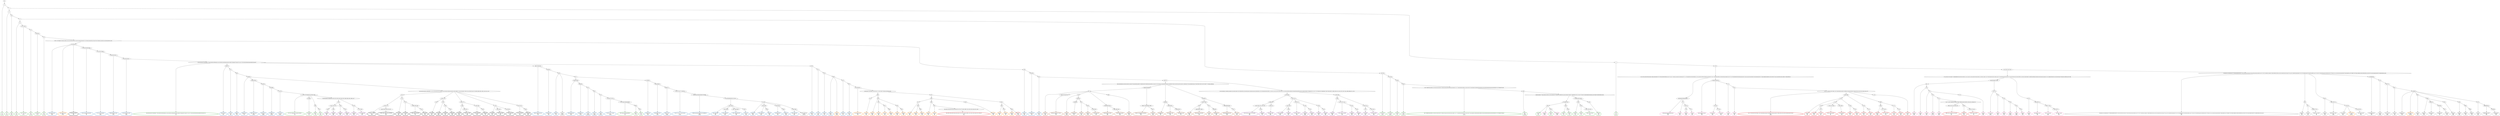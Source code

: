 digraph T {
	{
		rank=same
		500 [penwidth=3,colorscheme=set19,color=3,label="0_P\nP\n3.9%"]
		497 [penwidth=3,colorscheme=set19,color=3,label="2_P\nP\n2.3%"]
		495 [penwidth=3,colorscheme=set19,color=3,label="4;6_P\nP\n3.8%"]
		492 [penwidth=3,colorscheme=set19,color=3,label="11_P\nP\n2.5%"]
		490 [penwidth=3,colorscheme=set19,color=3,label="14;17;20;23_P\nP\n0.51%"]
		488 [penwidth=3,colorscheme=set19,color=3,label="29_P\nP\n0.19%"]
		486 [penwidth=3,colorscheme=set19,color=3,label="34;36;44_P\nP\n0.11%"]
		484 [penwidth=3,colorscheme=set19,color=3,label="56_P\nP\n0.12%"]
		476 [penwidth=3,colorscheme=set19,color=3,label="332;335;342;347;356;366;377;381;383;392;399;406;421;425;428;432;438;446;454;461;466;479;484;487;504;507;512;517;523;526;528;540;544;548;553;554;557_P\nP\n4.7%"]
		466 [penwidth=3,colorscheme=set19,color=3,label="747;787;796;804;812;816;821;850_P\nP\n5.5%"]
		464 [penwidth=3,colorscheme=set19,color=3,label="874;885_P\nP\n13%"]
		462 [penwidth=3,colorscheme=set19,color=3,label="896_P\nP\n1.5%"]
		460 [penwidth=3,colorscheme=set19,color=3,label="921_P\nP\n6.6%"]
		448 [penwidth=3,colorscheme=set19,color=3,label="785;794;810;838;849;860_P\nP\n2.3%"]
		446 [penwidth=3,colorscheme=set19,color=3,label="884_P\nP\n1.7%"]
		444 [penwidth=3,colorscheme=set19,color=3,label="920_P\nP\n5.6%"]
		442 [penwidth=3,colorscheme=set19,color=3,label="16;22;26_P\nP\n0.35%"]
		440 [penwidth=3,colorscheme=set19,color=3,label="31;32;40_P\nP\n0.084%"]
		438 [penwidth=3,colorscheme=set19,color=3,label="43;49_P\nP\n0.1%"]
		436 [penwidth=3,colorscheme=set19,color=3,label="55;60_P\nP\n0.057%"]
		434 [penwidth=3,colorscheme=set19,color=3,label="68;77;96;99;104;108;112;118;123;126;129;137;138;142;144;150;159;162;165;168;172;177;194;200;203;206;212;216;219;227;245;248;261;269;283;285;289;310;324;328;336;340;345;350;359;363;371;373;384;397;400_P\nP\n0.022%"]
		432 [penwidth=3,colorscheme=set19,color=3,label="436_P\nP\n0.008%"]
		428 [penwidth=3,colorscheme=set19,color=3,label="1036_P\nP\n4.5%"]
		426 [penwidth=3,colorscheme=set19,color=3,label="1053_P\nP\n8.7%"]
		424 [penwidth=3,colorscheme=set19,color=3,label="1045_P\nP\n1.7%"]
		422 [penwidth=3,colorscheme=set19,color=3,label="1062_P\nP\n5.1%"]
		419 [penwidth=3,colorscheme=set19,color=3,label="1026_P\nP\n2.3%"]
		417 [penwidth=3,colorscheme=set19,color=3,label="1035_P\nP\n3%"]
		415 [penwidth=3,colorscheme=set19,color=3,label="1061;1070;1073_P\nP\n6.7%"]
		413 [penwidth=3,colorscheme=set19,color=3,label="1044_P\nP\n6.3%"]
		411 [penwidth=3,colorscheme=set19,color=3,label="3_P\nP\n6.3%"]
		410 [penwidth=3,colorscheme=set19,color=2,label="235;240;242_M1\nM1\n3.8%"]
		409 [penwidth=3,colorscheme=set19,color=2,label="251;255;259;263;266_M1\nM1\n2%"]
		408 [penwidth=3,colorscheme=set19,color=2,label="271;276;279;286_M1\nM1\n0.34%"]
		407 [penwidth=3,colorscheme=set19,color=2,label="290;299;303;307_M1\nM1\n0.15%"]
		406 [penwidth=3,colorscheme=set19,color=2,label="312;316;320;321_M1\nM1\n0.44%"]
		404 [penwidth=3,colorscheme=set19,color=2,label="560_M1\nM1\n1.2%"]
		402 [penwidth=3,colorscheme=set19,color=2,label="571_M1\nM1\n9.9%"]
		400 [penwidth=3,colorscheme=set19,color=2,label="578_M1\nM1\n2.7%"]
		398 [penwidth=3,colorscheme=set19,color=2,label="589_M1\nM1\n0.51%"]
		396 [penwidth=3,colorscheme=set19,color=2,label="597_M1\nM1\n1%"]
		394 [penwidth=3,colorscheme=set19,color=2,label="607_M1\nM1\n7.3%"]
		393 [penwidth=3,colorscheme=set19,color=2,label="565;570_M1\nM1\n2.1%"]
		392 [penwidth=3,colorscheme=set19,color=2,label="577_M1\nM1\n1.4%"]
		391 [penwidth=3,colorscheme=set19,color=2,label="588_M1\nM1\n1.2%"]
		390 [penwidth=3,colorscheme=set19,color=2,label="596;602_M1\nM1\n2%"]
		389 [penwidth=3,colorscheme=set19,color=2,label="606;619;624_M1\nM1\n0.031%"]
		388 [penwidth=3,colorscheme=set19,color=2,label="652;661_M1\nM1\n0.096%"]
		387 [penwidth=3,colorscheme=set19,color=2,label="679;689_M1\nM1\n0.033%"]
		386 [penwidth=3,colorscheme=set19,color=2,label="716;730_M1\nM1\n0.033%"]
		385 [penwidth=3,colorscheme=set19,color=2,label="569;576;583;587_M1\nM1\n1.2%"]
		384 [penwidth=3,colorscheme=set19,color=2,label="595;601_M1\nM1\n2.6%"]
		383 [penwidth=3,colorscheme=set19,color=2,label="605_M1\nM1\n1.1%"]
		381 [penwidth=3,colorscheme=set19,color=2,label="623;629_M1\nM1\n0.4%"]
		379 [penwidth=3,colorscheme=set19,color=2,label="642;650;667_M1\nM1\n0.18%"]
		377 [penwidth=3,colorscheme=set19,color=2,label="698;707_M1\nM1\n0.036%"]
		375 [penwidth=3,colorscheme=set19,color=2,label="724;737;761;771;780;795_M1\nM1\n0.013%"]
		373 [penwidth=3,colorscheme=set19,color=2,label="803;814;818;830;859;867;876;886_M1\nM1\n0.009%"]
		370 [penwidth=3,colorscheme=set19,color=2,label="1022;1029_M1\nM1\n1.8%"]
		368 [penwidth=3,colorscheme=set19,color=2,label="1041;1048_M1\nM1\n6.4%"]
		366 [penwidth=3,colorscheme=set19,color=2,label="1047;1058;1065_M1\nM1\n6.3%"]
		364 [penwidth=3,colorscheme=set19,color=2,label="1057_M1\nM1\n5.4%"]
		362 [penwidth=3,colorscheme=set19,color=2,label="1028_M1\nM1\n1.8%"]
		360 [penwidth=3,colorscheme=set19,color=2,label="1031;1040_M1\nM1\n3.4%"]
		358 [penwidth=3,colorscheme=set19,color=2,label="1046_M1\nM1\n5.9%"]
		356 [penwidth=3,colorscheme=set19,color=2,label="1039;1056_M1\nM1\n4.2%"]
		354 [penwidth=3,colorscheme=set19,color=2,label="1064_M1\nM1\n6.8%"]
		352 [penwidth=3,colorscheme=set19,color=2,label="1055;1063_M1\nM1\n5.8%"]
		351 [penwidth=3,colorscheme=set19,color=2,label="628;632;636_M1\nM1\n0.22%"]
		350 [penwidth=3,colorscheme=set19,color=2,label="649;659_M1\nM1\n0.15%"]
		349 [penwidth=3,colorscheme=set19,color=2,label="673_M1\nM1\n0.0019%"]
		348 [penwidth=3,colorscheme=set19,color=2,label="697_M1\nM1\n0.036%"]
		347 [penwidth=3,colorscheme=set19,color=2,label="723_M1\nM1\n0.015%"]
		346 [penwidth=3,colorscheme=set19,color=2,label="745;760;770;779_M1\nM1\n0.018%"]
		344 [penwidth=3,colorscheme=set19,color=2,label="239_M1\nM1\n2.6%"]
		342 [penwidth=3,colorscheme=set19,color=2,label="254;258_M1\nM1\n2.2%"]
		340 [penwidth=3,colorscheme=set19,color=2,label="262_M1\nM1\n5.2%"]
		339 [penwidth=3,colorscheme=set19,color=8,label="1036_M2\nM2\n0.16%"]
		338 [penwidth=3,colorscheme=set19,color=8,label="1053_M2\nM2\n0.23%"]
		334 [penwidth=3,colorscheme=set19,color=8,label="639;646;663;669;683;692_M2\nM2\n3.3%"]
		332 [penwidth=3,colorscheme=set19,color=8,label="721_M2\nM2\n3.1%"]
		329 [penwidth=3,colorscheme=set19,color=8,label="758_M2\nM2\n5.6%"]
		327 [penwidth=3,colorscheme=set19,color=8,label="767_M2\nM2\n6.1%"]
		325 [penwidth=3,colorscheme=set19,color=8,label="645;655;662;676_M2\nM2\n3.4%"]
		323 [penwidth=3,colorscheme=set19,color=8,label="703;720_M2\nM2\n2.4%"]
		321 [penwidth=3,colorscheme=set19,color=8,label="727;733_M2\nM2\n7.3%"]
		319 [penwidth=3,colorscheme=set19,color=8,label="711_M2\nM2\n2.3%"]
		317 [penwidth=3,colorscheme=set19,color=8,label="732_M2\nM2\n11%"]
		312 [penwidth=3,colorscheme=set19,color=8,label="691_M2\nM2\n8.9%"]
		310 [penwidth=3,colorscheme=set19,color=8,label="719_M2\nM2\n2.9%"]
		308 [penwidth=3,colorscheme=set19,color=8,label="731_M2\nM2\n5.4%"]
		306 [penwidth=3,colorscheme=set19,color=8,label="740_M2\nM2\n0.071%"]
		304 [penwidth=3,colorscheme=set19,color=8,label="751_M2\nM2\n6.8%"]
		302 [penwidth=3,colorscheme=set19,color=8,label="750_M2\nM2\n5.5%"]
		300 [penwidth=3,colorscheme=set19,color=8,label="702;710_M2\nM2\n0.45%"]
		298 [penwidth=3,colorscheme=set19,color=8,label="718_M2\nM2\n3.5%"]
		296 [penwidth=3,colorscheme=set19,color=8,label="739_M2\nM2\n2.1%"]
		294 [penwidth=3,colorscheme=set19,color=8,label="749_M2\nM2\n0.095%"]
		292 [penwidth=3,colorscheme=set19,color=8,label="756_M2\nM2\n0.98%"]
		290 [penwidth=3,colorscheme=set19,color=8,label="764_M2\nM2\n6.1%"]
		288 [penwidth=3,colorscheme=set19,color=8,label="674_M2\nM2\n1.2%"]
		286 [penwidth=3,colorscheme=set19,color=8,label="681;690;701_M2\nM2\n1.4%"]
		284 [penwidth=3,colorscheme=set19,color=8,label="709;717;726_M2\nM2\n4.8%"]
		282 [penwidth=3,colorscheme=set19,color=8,label="738;748;773_M2\nM2\n5.4%"]
		281 [penwidth=3,colorscheme=set19,color=9,label="605_M3\nM3\n0.0013%"]
		280 [penwidth=3,colorscheme=set19,color=9,label="1055;1063_M3\nM3\n0.0013%"]
		278 [penwidth=3,colorscheme=set19,color=9,label="35;38;45;51;53;58;62;65;75;78;82;85;89;92;95;97;110;116;119;122;125;127;132;135;143;145;149;152;157;170;175;180;181;184;187;196;198;202;205;210;222;228;230;232;234;237;241;247;249;260;264;268;270;273;278;288;294;297;300;304;308;314;317;322;327;333;339;344;353;358;362;367;379;401;411;415;420;423;426;429;437;440;448;451;457;468;473;476;481;486;491;495;506;508;514;519;527;531;542;546;550;567;574;580;593;612;621_M3\nM3\n1.4%"]
		276 [penwidth=3,colorscheme=set19,color=9,label="640_M3\nM3\n3.3%"]
		274 [penwidth=3,colorscheme=set19,color=9,label="657_M3\nM3\n4.1%"]
		272 [penwidth=3,colorscheme=set19,color=9,label="664;671;713_M3\nM3\n5%"]
		270 [penwidth=3,colorscheme=set19,color=9,label="656_M3\nM3\n4.2%"]
		268 [penwidth=3,colorscheme=set19,color=9,label="685;704;712_M3\nM3\n0.04%"]
		266 [penwidth=3,colorscheme=set19,color=9,label="722;728_M3\nM3\n3.4%"]
		264 [penwidth=3,colorscheme=set19,color=9,label="734;744;753_M3\nM3\n5.1%"]
		262 [penwidth=3,colorscheme=set19,color=9,label="670;684;693_M3\nM3\n4.6%"]
		260 [penwidth=3,colorscheme=set19,color=9,label="743_M3\nM3\n0.38%"]
		258 [penwidth=3,colorscheme=set19,color=9,label="768;775_M3\nM3\n0.38%"]
		256 [penwidth=3,colorscheme=set19,color=9,label="807_M3\nM3\n1.4%"]
		254 [penwidth=3,colorscheme=set19,color=9,label="843;844_M3\nM3\n1.9%"]
		252 [penwidth=3,colorscheme=set19,color=9,label="853_M3\nM3\n5.2%"]
		250 [penwidth=3,colorscheme=set19,color=9,label="864_M3\nM3\n1.6%"]
		248 [penwidth=3,colorscheme=set19,color=9,label="890;915_M3\nM3\n2.7%"]
		246 [penwidth=3,colorscheme=set19,color=9,label="926;935_M3\nM3\n1%"]
		244 [penwidth=3,colorscheme=set19,color=9,label="947_M3\nM3\n5.7%"]
		242 [penwidth=3,colorscheme=set19,color=9,label="901_M3\nM3\n6.8%"]
		240 [penwidth=3,colorscheme=set19,color=9,label="863_M3\nM3\n9.9%"]
		238 [penwidth=3,colorscheme=set19,color=9,label="880_M3\nM3\n2.7%"]
		236 [penwidth=3,colorscheme=set19,color=9,label="889_M3\nM3\n11%"]
		234 [penwidth=3,colorscheme=set19,color=9,label="870_M3\nM3\n2.8%"]
		232 [penwidth=3,colorscheme=set19,color=9,label="888;900;914_M3\nM3\n9.9%"]
		230 [penwidth=3,colorscheme=set19,color=9,label="925;946_M3\nM3\n5.5%"]
		225 [penwidth=3,colorscheme=set19,color=7,label="891_M4\nM4\n4.3%"]
		223 [penwidth=3,colorscheme=set19,color=7,label="905;941;954;967;977_M4\nM4\n5.7%"]
		221 [penwidth=3,colorscheme=set19,color=7,label="918_M4\nM4\n0.43%"]
		218 [penwidth=3,colorscheme=set19,color=7,label="953;966_M4\nM4\n5%"]
		216 [penwidth=3,colorscheme=set19,color=7,label="987_M4\nM4\n3.3%"]
		214 [penwidth=3,colorscheme=set19,color=7,label="1000_M4\nM4\n0.27%"]
		212 [penwidth=3,colorscheme=set19,color=7,label="1019;1023_M4\nM4\n6%"]
		210 [penwidth=3,colorscheme=set19,color=7,label="929;939;952;976_M4\nM4\n4.8%"]
		208 [penwidth=3,colorscheme=set19,color=7,label="999;1008;1018_M4\nM4\n6.4%"]
		206 [penwidth=3,colorscheme=set19,color=7,label="998_M4\nM4\n14%"]
		204 [penwidth=3,colorscheme=set19,color=7,label="904;917;928;938;951;986_M4\nM4\n1.9%"]
		202 [penwidth=3,colorscheme=set19,color=7,label="1007_M4\nM4\n9.2%"]
		200 [penwidth=3,colorscheme=set19,color=7,label="834;840_M4\nM4\n2%"]
		198 [penwidth=3,colorscheme=set19,color=7,label="855;903;927_M4\nM4\n2.3%"]
		196 [penwidth=3,colorscheme=set19,color=7,label="950;965;975_M4\nM4\n7%"]
		192 [penwidth=3,colorscheme=set19,color=7,label="964_M4\nM4\n2.4%"]
		190 [penwidth=3,colorscheme=set19,color=7,label="985;994;997;1006_M4\nM4\n5.1%"]
		188 [penwidth=3,colorscheme=set19,color=7,label="974_M4\nM4\n2%"]
		186 [penwidth=3,colorscheme=set19,color=7,label="984;993_M4\nM4\n5.9%"]
		184 [penwidth=3,colorscheme=set19,color=7,label="936;948;963;992_M4\nM4\n4.9%"]
		182 [penwidth=3,colorscheme=set19,color=7,label="1017_M4\nM4\n6.7%"]
		181 [penwidth=3,colorscheme=set19,color=5,label="235;240;242_M5\nM5\n0.13%"]
		180 [penwidth=3,colorscheme=set19,color=5,label="589_M5\nM5\n0.46%"]
		178 [penwidth=3,colorscheme=set19,color=5,label="611;620;625_M5\nM5\n2.2%"]
		174 [penwidth=3,colorscheme=set19,color=5,label="872_M5\nM5\n7.3%"]
		172 [penwidth=3,colorscheme=set19,color=5,label="894_M5\nM5\n8.6%"]
		170 [penwidth=3,colorscheme=set19,color=5,label="931_M5\nM5\n4.6%"]
		168 [penwidth=3,colorscheme=set19,color=5,label="957_M5\nM5\n2.2%"]
		166 [penwidth=3,colorscheme=set19,color=5,label="968_M5\nM5\n5.1%"]
		164 [penwidth=3,colorscheme=set19,color=5,label="942_M5\nM5\n3.2%"]
		162 [penwidth=3,colorscheme=set19,color=5,label="956_M5\nM5\n7.3%"]
		158 [penwidth=3,colorscheme=set19,color=5,label="871_M5\nM5\n13%"]
		156 [penwidth=3,colorscheme=set19,color=5,label="883_M5\nM5\n6.2%"]
		154 [penwidth=3,colorscheme=set19,color=5,label="908_M5\nM5\n5.5%"]
		152 [penwidth=3,colorscheme=set19,color=5,label="882_M5\nM5\n3.7%"]
		150 [penwidth=3,colorscheme=set19,color=5,label="907_M5\nM5\n9%"]
		148 [penwidth=3,colorscheme=set19,color=5,label="893_M5\nM5\n6%"]
		145 [penwidth=3,colorscheme=set19,color=5,label="892_M5\nM5\n3%"]
		143 [penwidth=3,colorscheme=set19,color=5,label="919_M5\nM5\n7%"]
		141 [penwidth=3,colorscheme=set19,color=5,label="906_M5\nM5\n5.8%"]
		140 [penwidth=3,colorscheme=set19,color=5,label="722;728_M5\nM5\n0.0019%"]
		139 [penwidth=3,colorscheme=set19,color=5,label="843;844_M5\nM5\n0.0019%"]
		134 [penwidth=3,colorscheme=set19,color=4,label="1183_M6\nM6\n13%"]
		132 [penwidth=3,colorscheme=set19,color=4,label="1190_M6\nM6\n9.9%"]
		130 [penwidth=3,colorscheme=set19,color=4,label="1166_M6\nM6\n2.2%"]
		128 [penwidth=3,colorscheme=set19,color=4,label="1202_M6\nM6\n5.2%"]
		126 [penwidth=3,colorscheme=set19,color=4,label="1160_M6\nM6\n2.5%"]
		124 [penwidth=3,colorscheme=set19,color=4,label="1172;1182_M6\nM6\n5.1%"]
		119 [penwidth=3,colorscheme=set19,color=4,label="1103;1109;1122;1131;1139_M6\nM6\n1.6%"]
		117 [penwidth=3,colorscheme=set19,color=4,label="1159_M6\nM6\n7%"]
		115 [penwidth=3,colorscheme=set19,color=4,label="1108;1121_M6\nM6\n5.6%"]
		112 [penwidth=3,colorscheme=set19,color=4,label="1120;1130_M6\nM6\n3.4%"]
		110 [penwidth=3,colorscheme=set19,color=4,label="1138_M6\nM6\n5.1%"]
		108 [penwidth=3,colorscheme=set19,color=4,label="1129;1137_M6\nM6\n1.9%"]
		106 [penwidth=3,colorscheme=set19,color=4,label="1146_M6\nM6\n0.89%"]
		104 [penwidth=3,colorscheme=set19,color=4,label="1153_M6\nM6\n5.2%"]
		102 [penwidth=3,colorscheme=set19,color=4,label="1136_M6\nM6\n3.1%"]
		100 [penwidth=3,colorscheme=set19,color=4,label="1145_M6\nM6\n5.8%"]
		97 [penwidth=3,colorscheme=set19,color=4,label="1096_M6\nM6\n2.8%"]
		95 [penwidth=3,colorscheme=set19,color=4,label="1101;1107;1114_M6\nM6\n1.2%"]
		93 [penwidth=3,colorscheme=set19,color=4,label="1128_M6\nM6\n2.5%"]
		91 [penwidth=3,colorscheme=set19,color=4,label="1158_M6\nM6\n5%"]
		88 [penwidth=3,colorscheme=set19,color=4,label="1127_M6\nM6\n6.1%"]
		86 [penwidth=3,colorscheme=set19,color=4,label="1135;1152_M6\nM6\n5.4%"]
		84 [penwidth=3,colorscheme=set19,color=1,label="955;1001;1024;1033;1042;1050;1067;1075;1077;1081;1099;1119;1126;1134;1144;1151;1181_M7\nM7\n6.5%"]
		83 [penwidth=3,colorscheme=set19,color=1,label="906_M7\nM7\n0.74%"]
		81 [penwidth=3,colorscheme=set19,color=1,label="741;757;766;783;790;799;817;827;833;839;852;862;879;899;913;934;945;962;973;983;1005;1016;1032;1049;1059;1079_M7\nM7\n0.88%"]
		78 [penwidth=3,colorscheme=set19,color=1,label="1123_M7\nM7\n1.9%"]
		75 [penwidth=3,colorscheme=set19,color=1,label="1149_M7\nM7\n4.7%"]
		73 [penwidth=3,colorscheme=set19,color=1,label="1157_M7\nM7\n6%"]
		71 [penwidth=3,colorscheme=set19,color=1,label="1156;1175;1184_M7\nM7\n5%"]
		69 [penwidth=3,colorscheme=set19,color=1,label="1163;1168_M7\nM7\n6.6%"]
		67 [penwidth=3,colorscheme=set19,color=1,label="1148_M7\nM7\n3%"]
		65 [penwidth=3,colorscheme=set19,color=1,label="1155_M7\nM7\n9.2%"]
		63 [penwidth=3,colorscheme=set19,color=1,label="1140_M7\nM7\n7.9%"]
		61 [penwidth=3,colorscheme=set19,color=1,label="1174_M7\nM7\n5.5%"]
		58 [penwidth=3,colorscheme=set19,color=1,label="1093_M7\nM7\n0.94%"]
		56 [penwidth=3,colorscheme=set19,color=1,label="1117;1132_M7\nM7\n5.7%"]
		54 [penwidth=3,colorscheme=set19,color=1,label="1111_M7\nM7\n1.4%"]
		52 [penwidth=3,colorscheme=set19,color=1,label="1116_M7\nM7\n6.4%"]
		50 [penwidth=3,colorscheme=set19,color=1,label="1110_M7\nM7\n8.1%"]
		47 [penwidth=3,colorscheme=set19,color=1,label="1084;1105;1124;1143;1150_M7\nM7\n9%"]
		45 [penwidth=3,colorscheme=set19,color=1,label="1090_M7\nM7\n3.5%"]
		43 [penwidth=3,colorscheme=set19,color=1,label="1104;1112;1142_M7\nM7\n7%"]
		42 [penwidth=3,colorscheme=set19,color=10,label="235;240;242_M8\nM8\n2.3%"]
		38 [penwidth=3,colorscheme=set19,color=10,label="1165;1171_M8\nM8\n6.4%"]
		36 [penwidth=3,colorscheme=set19,color=10,label="1180;1189;1196;1201;1207_M8\nM8\n6.3%"]
		34 [penwidth=3,colorscheme=set19,color=10,label="1170_M8\nM8\n4.3%"]
		32 [penwidth=3,colorscheme=set19,color=10,label="1179_M8\nM8\n1.1%"]
		30 [penwidth=3,colorscheme=set19,color=10,label="1188;1200;1206_M8\nM8\n7.1%"]
		28 [penwidth=3,colorscheme=set19,color=10,label="1210_M8\nM8\n7.3%"]
		25 [penwidth=3,colorscheme=set19,color=10,label="1187_M8\nM8\n6.7%"]
		23 [penwidth=3,colorscheme=set19,color=10,label="1195_M8\nM8\n0.85%"]
		21 [penwidth=3,colorscheme=set19,color=10,label="1199_M8\nM8\n6.1%"]
		19 [penwidth=3,colorscheme=set19,color=10,label="1205_M8\nM8\n5.3%"]
		16 [penwidth=3,colorscheme=set19,color=10,label="1186_M8\nM8\n0.42%"]
		14 [penwidth=3,colorscheme=set19,color=10,label="1204;1211_M8\nM8\n6.9%"]
		12 [penwidth=3,colorscheme=set19,color=10,label="1194;1198_M8\nM8\n2.3%"]
		10 [penwidth=3,colorscheme=set19,color=10,label="1209_M8\nM8\n7%"]
		8 [penwidth=3,colorscheme=set19,color=10,label="1176_M8\nM8\n1.7%"]
		6 [penwidth=3,colorscheme=set19,color=10,label="1185;1193_M8\nM8\n8.2%"]
		4 [penwidth=3,colorscheme=set19,color=10,label="1192;1203_M8\nM8\n6.2%"]
		2 [penwidth=3,colorscheme=set19,color=10,label="1191;1197_M8\nM8\n5.2%"]
		0 [penwidth=3,colorscheme=set19,color=10,label="1208_M8\nM8\n8.4%"]
	}
	502 [label="GL"]
	501 [label="0"]
	499 [label="1"]
	498 [label="2"]
	496 [label="4;6"]
	494 [label="9"]
	493 [label="11"]
	491 [label="14;17;20;23"]
	489 [label="29"]
	487 [label="34;36;44"]
	485 [label="56"]
	483 [label="69;71;74;79;84;87;100;102;106;113;115;120;130;133;147;153;155;160;163;169;173;178;182;185;189;191;195;197;207;209;213;220;221;223;226;229;231;233"]
	482 [label="235;240;242"]
	481 [label="251;255;259;263;266"]
	480 [label="271;276;279;286"]
	479 [label="290;299;303;307"]
	478 [label="312;316;320;321"]
	477 [label="332;335;342;347;356;366;377;381;383;392;399;406;421;425;428;432;438;446;454;461;466;479;484;487;504;507;512;517;523;526;528;540;544;548;553;554;557"]
	475 [label="565;570"]
	474 [label="577"]
	473 [label="588"]
	472 [label="596;602"]
	471 [label="606;619;624"]
	470 [label="652;661"]
	469 [label="679;689"]
	468 [label="716;730"]
	467 [label="747;787;796;804;812;816;821;850"]
	465 [label="874;885"]
	463 [label="896"]
	461 [label="921"]
	459 [label="569;576;583;587"]
	458 [label="595;601"]
	457 [label="605"]
	456 [label="617"]
	455 [label="628;632;636"]
	454 [label="649;659"]
	453 [label="673"]
	452 [label="697"]
	451 [label="723"]
	450 [label="745;760;770;779"]
	449 [label="785;794;810;838;849;860"]
	447 [label="884"]
	445 [label="920"]
	443 [label="16;22;26"]
	441 [label="31;32;40"]
	439 [label="43;49"]
	437 [label="55;60"]
	435 [label="68;77;96;99;104;108;112;118;123;126;129;137;138;142;144;150;159;162;165;168;172;177;194;200;203;206;212;216;219;227;245;248;261;269;283;285;289;310;324;328;336;340;345;350;359;363;371;373;384;397;400"]
	433 [label="436"]
	431 [label="458;459;469;477;482;496;502;509;515;533;538;562;573;586;592;598;603;614;622;626;647;665;677;686;694;705;714;754;776;784;791;800;808;829;836;841;847;858;873;895;909;910;922"]
	430 [label="970;989;1010"]
	429 [label="1036"]
	427 [label="1053"]
	425 [label="1045"]
	423 [label="1062"]
	421 [label="979;996;1002;1009"]
	420 [label="1026"]
	418 [label="1035"]
	416 [label="1061;1070;1073"]
	414 [label="1044"]
	412 [label="3"]
	405 [label="560"]
	403 [label="571"]
	401 [label="578"]
	399 [label="589"]
	397 [label="597"]
	395 [label="607"]
	382 [label="623;629"]
	380 [label="642;650;667"]
	378 [label="698;707"]
	376 [label="724;737;761;771;780;795"]
	374 [label="803;814;818;830;859;867;876;886"]
	372 [label="911;933;960;990;1012;1013"]
	371 [label="1022;1029"]
	369 [label="1041;1048"]
	367 [label="1047;1058;1065"]
	365 [label="1057"]
	363 [label="1028"]
	361 [label="1031;1040"]
	359 [label="1046"]
	357 [label="1039;1056"]
	355 [label="1064"]
	353 [label="1055;1063"]
	345 [label="239"]
	343 [label="254;258"]
	341 [label="262"]
	337 [label="5;7;8"]
	336 [label="10;13;19;25;28;33;39;42;46;47;48;54;59;63;66;70;73;76;81;83;90;93;98;101;107;114;117;128;141;146;154;158;164;167;171;176;188;190;193;199;208;211;215;218;225;236;243;246;252;256;267;272;277;280;284;296;313;326;330;343;348;352;357;372;378;386;388;393;396;404;405;407;410;414;422;435;439;447;450;456;463;467;472;485;488;494;498;501;505;530;537;541;545;549;555;561;566;572;584;590;613"]
	335 [label="639;646;663;669;683;692"]
	333 [label="721"]
	331 [label="742;752"]
	330 [label="758"]
	328 [label="767"]
	326 [label="645;655;662;676"]
	324 [label="703;720"]
	322 [label="727;733"]
	320 [label="711"]
	318 [label="732"]
	316 [label="12;15;18;21;24;27;30"]
	315 [label="37;41;50;52;57;61;64;67;72;80;86;88;91;94;103;105;109;111;121;124;131;134;136;139;140;148;151;156;161;166;174;179;183;186;192;201;204;214;217;224;238;244;250;253;257;274;281;282;291;301;305;309;315;318;323;349;368;374;389;394;398;402;408;419;433;443;455;462;471;475;480;493;500;513;518;529;534;579;585;591;599;615;627;638"]
	314 [label="644;654;668;675;682"]
	313 [label="691"]
	311 [label="719"]
	309 [label="731"]
	307 [label="740"]
	305 [label="751"]
	303 [label="750"]
	301 [label="702;710"]
	299 [label="718"]
	297 [label="739"]
	295 [label="749"]
	293 [label="756"]
	291 [label="764"]
	289 [label="674"]
	287 [label="681;690;701"]
	285 [label="709;717;726"]
	283 [label="738;748;773"]
	279 [label="35;38;45;51;53;58;62;65;75;78;82;85;89;92;95;97;110;116;119;122;125;127;132;135;143;145;149;152;157;170;175;180;181;184;187;196;198;202;205;210;222;228;230;232;234;237;241;247;249;260;264;268;270;273;278;288;294;297;300;304;308;314;317;322;327;333;339;344;353;358;362;367;379;401;411;415;420;423;426;429;437;440;448;451;457;468;473;476;481;486;491;495;506;508;514;519;527;531;542;546;550;567;574;580;593;612;621"]
	277 [label="640"]
	275 [label="657"]
	273 [label="664;671;713"]
	271 [label="656"]
	269 [label="685;704;712"]
	267 [label="722;728"]
	265 [label="734;744;753"]
	263 [label="670;684;693"]
	261 [label="743"]
	259 [label="768;775"]
	257 [label="807"]
	255 [label="843;844"]
	253 [label="853"]
	251 [label="864"]
	249 [label="890;915"]
	247 [label="926;935"]
	245 [label="947"]
	243 [label="901"]
	241 [label="863"]
	239 [label="880"]
	237 [label="889"]
	235 [label="870"]
	233 [label="888;900;914"]
	231 [label="925;946"]
	229 [label="265;275"]
	228 [label="292;295;298;302;319;325;329;331;334;337;354;360;364;369;375;380;382;387;390;395;403;409;412;416;417;427;430;441;444;449;452;464;474;489;497;503;510;520;524;535;543;551;558;563;575;581;608;635;641;672;687;695;706;735;755;769;777;792;801;809;824"]
	227 [label="828;835;845;856"]
	226 [label="891"]
	224 [label="905;941;954;967;977"]
	222 [label="918"]
	220 [label="930;940"]
	219 [label="953;966"]
	217 [label="987"]
	215 [label="1000"]
	213 [label="1019;1023"]
	211 [label="929;939;952;976"]
	209 [label="999;1008;1018"]
	207 [label="998"]
	205 [label="904;917;928;938;951;986"]
	203 [label="1007"]
	201 [label="834;840"]
	199 [label="855;903;927"]
	197 [label="950;965;975"]
	195 [label="854;902"]
	194 [label="916;937;949"]
	193 [label="964"]
	191 [label="985;994;997;1006"]
	189 [label="974"]
	187 [label="984;993"]
	185 [label="936;948;963;992"]
	183 [label="1017"]
	179 [label="611;620;625"]
	177 [label="630;634;637;653;680;700;708;763;772;782;788;797;805;813;820;825;831"]
	176 [label="846"]
	175 [label="872"]
	173 [label="894"]
	171 [label="931"]
	169 [label="957"]
	167 [label="968"]
	165 [label="942"]
	163 [label="956"]
	161 [label="857"]
	160 [label="865"]
	159 [label="871"]
	157 [label="883"]
	155 [label="908"]
	153 [label="882"]
	151 [label="907"]
	149 [label="893"]
	147 [label="881"]
	146 [label="892"]
	144 [label="919"]
	142 [label="906"]
	138 [label="932;958;969;978;988;995;1020;1025;1030;1034;1043;1052;1069;1085;1091;1094;1147"]
	137 [label="1154"]
	136 [label="1161;1167;1173"]
	135 [label="1183"]
	133 [label="1190"]
	131 [label="1166"]
	129 [label="1202"]
	127 [label="1160"]
	125 [label="1172;1182"]
	123 [label="287;293;306;311;338;341;346;351;355;361;365;370;376;385;391;413;418;424;431;434;442;445;453;460;465;470;478;483;490;492;499;511;516;521;522;525;532;536;539;547;552;556;559;564;568;582;594;600;604;609;616;631;648;658;666;678;688;696;736;759;778;793;802;837;848;866;875;897;943;959;971;980;1003;1011;1021;1027;1037;1051;1060;1068;1071;1076"]
	122 [label="1078;1082"]
	121 [label="1088;1097"]
	120 [label="1103;1109;1122;1131;1139"]
	118 [label="1159"]
	116 [label="1108;1121"]
	114 [label="1102;1115"]
	113 [label="1120;1130"]
	111 [label="1138"]
	109 [label="1129;1137"]
	107 [label="1146"]
	105 [label="1153"]
	103 [label="1136"]
	101 [label="1145"]
	99 [label="1087;1092"]
	98 [label="1096"]
	96 [label="1101;1107;1114"]
	94 [label="1128"]
	92 [label="1158"]
	90 [label="1100;1113"]
	89 [label="1127"]
	87 [label="1135;1152"]
	85 [label="955;1001;1024;1033;1042;1050;1067;1075;1077;1081;1099;1119;1126;1134;1144;1151;1181"]
	82 [label="741;757;766;783;790;799;817;827;833;839;852;862;879;899;913;934;945;962;973;983;1005;1016;1032;1049;1059;1079"]
	80 [label="1083;1098"]
	79 [label="1123"]
	77 [label="1141"]
	76 [label="1149"]
	74 [label="1157"]
	72 [label="1156;1175;1184"]
	70 [label="1163;1168"]
	68 [label="1148"]
	66 [label="1155"]
	64 [label="1140"]
	62 [label="1174"]
	60 [label="1089"]
	59 [label="1093"]
	57 [label="1117;1132"]
	55 [label="1111"]
	53 [label="1116"]
	51 [label="1110"]
	49 [label="765;774;789;798;806;823;869;878;887;898;924;961;982;991;1004;1015;1066;1072"]
	48 [label="1084;1105;1124;1143;1150"]
	46 [label="1090"]
	44 [label="1104;1112;1142"]
	41 [label="610;618;633;643;651;660;699;715;725;729;746;762;781;786;811;815;819;822;826;832;842;851;861;868;877;912;923;944;972;981;1014;1038;1054;1074;1080;1086;1095;1106;1118;1125;1133"]
	40 [label="1162"]
	39 [label="1165;1171"]
	37 [label="1180;1189;1196;1201;1207"]
	35 [label="1170"]
	33 [label="1179"]
	31 [label="1188;1200;1206"]
	29 [label="1210"]
	27 [label="1164;1178"]
	26 [label="1187"]
	24 [label="1195"]
	22 [label="1199"]
	20 [label="1205"]
	18 [label="1169;1177"]
	17 [label="1186"]
	15 [label="1204;1211"]
	13 [label="1194;1198"]
	11 [label="1209"]
	9 [label="1176"]
	7 [label="1185;1193"]
	5 [label="1192;1203"]
	3 [label="1191;1197"]
	1 [label="1208"]
	502 -> 501
	501 -> 500
	501 -> 499
	499 -> 498
	499 -> 412
	498 -> 497
	498 -> 496
	496 -> 495
	496 -> 494
	494 -> 493
	494 -> 443
	493 -> 492
	493 -> 491
	491 -> 490
	491 -> 489
	489 -> 488
	489 -> 487
	487 -> 486
	487 -> 485
	485 -> 484
	485 -> 483
	483 -> 482
	483 -> 345
	482 -> 481
	482 -> 410
	482 -> 181
	482 -> 42
	481 -> 480
	481 -> 409
	480 -> 479
	480 -> 408
	479 -> 478
	479 -> 407
	478 -> 477
	478 -> 406
	477 -> 476
	477 -> 475
	477 -> 459
	477 -> 405
	475 -> 474
	475 -> 393
	474 -> 473
	474 -> 392
	473 -> 472
	473 -> 391
	472 -> 471
	472 -> 390
	472 -> 41
	471 -> 470
	471 -> 389
	470 -> 469
	470 -> 388
	469 -> 468
	469 -> 387
	468 -> 467
	468 -> 386
	467 -> 466
	467 -> 465
	467 -> 463
	467 -> 138
	465 -> 464
	463 -> 462
	463 -> 461
	461 -> 460
	459 -> 458
	459 -> 385
	458 -> 457
	458 -> 384
	457 -> 456
	457 -> 383
	457 -> 281
	456 -> 455
	456 -> 382
	455 -> 454
	455 -> 351
	454 -> 453
	454 -> 350
	453 -> 452
	453 -> 349
	452 -> 451
	452 -> 348
	451 -> 450
	451 -> 347
	450 -> 449
	450 -> 346
	449 -> 448
	449 -> 447
	447 -> 446
	447 -> 445
	445 -> 444
	443 -> 442
	443 -> 441
	441 -> 440
	441 -> 439
	439 -> 438
	439 -> 437
	437 -> 436
	437 -> 435
	435 -> 434
	435 -> 433
	433 -> 432
	433 -> 431
	431 -> 430
	431 -> 421
	430 -> 429
	430 -> 425
	429 -> 428
	429 -> 427
	429 -> 339
	427 -> 426
	427 -> 338
	425 -> 424
	425 -> 423
	423 -> 422
	421 -> 420
	421 -> 414
	420 -> 419
	420 -> 418
	418 -> 417
	418 -> 416
	416 -> 415
	414 -> 413
	412 -> 411
	412 -> 337
	405 -> 404
	405 -> 403
	403 -> 402
	403 -> 401
	401 -> 400
	401 -> 399
	399 -> 398
	399 -> 397
	399 -> 180
	397 -> 396
	397 -> 395
	395 -> 394
	395 -> 179
	382 -> 381
	382 -> 380
	380 -> 379
	380 -> 378
	378 -> 377
	378 -> 376
	376 -> 375
	376 -> 374
	374 -> 373
	374 -> 372
	372 -> 371
	372 -> 363
	371 -> 370
	371 -> 369
	371 -> 367
	371 -> 365
	369 -> 368
	367 -> 366
	365 -> 364
	363 -> 362
	363 -> 361
	363 -> 357
	363 -> 353
	361 -> 360
	361 -> 359
	359 -> 358
	357 -> 356
	357 -> 355
	355 -> 354
	353 -> 352
	353 -> 280
	345 -> 344
	345 -> 343
	343 -> 342
	343 -> 341
	341 -> 340
	341 -> 229
	337 -> 336
	337 -> 316
	336 -> 335
	336 -> 326
	335 -> 334
	335 -> 333
	333 -> 332
	333 -> 331
	331 -> 330
	331 -> 328
	330 -> 329
	328 -> 327
	326 -> 325
	326 -> 324
	326 -> 320
	324 -> 323
	324 -> 322
	322 -> 321
	320 -> 319
	320 -> 318
	318 -> 317
	318 -> 82
	316 -> 315
	316 -> 279
	315 -> 314
	315 -> 289
	314 -> 313
	314 -> 301
	313 -> 312
	313 -> 311
	311 -> 310
	311 -> 309
	309 -> 308
	309 -> 307
	309 -> 303
	307 -> 306
	307 -> 305
	305 -> 304
	305 -> 49
	303 -> 302
	301 -> 300
	301 -> 299
	299 -> 298
	299 -> 297
	297 -> 296
	297 -> 295
	295 -> 294
	295 -> 293
	293 -> 292
	293 -> 291
	291 -> 290
	289 -> 288
	289 -> 287
	287 -> 286
	287 -> 285
	285 -> 284
	285 -> 283
	283 -> 282
	279 -> 278
	279 -> 277
	279 -> 271
	279 -> 263
	277 -> 276
	277 -> 275
	275 -> 274
	275 -> 273
	273 -> 272
	271 -> 270
	271 -> 269
	269 -> 268
	269 -> 267
	267 -> 266
	267 -> 265
	267 -> 140
	265 -> 264
	263 -> 262
	263 -> 261
	261 -> 260
	261 -> 259
	259 -> 258
	259 -> 257
	257 -> 256
	257 -> 255
	255 -> 254
	255 -> 253
	255 -> 241
	255 -> 235
	255 -> 139
	253 -> 252
	253 -> 251
	251 -> 250
	251 -> 249
	251 -> 243
	249 -> 248
	249 -> 247
	247 -> 246
	247 -> 245
	245 -> 244
	243 -> 242
	241 -> 240
	241 -> 239
	239 -> 238
	239 -> 237
	237 -> 236
	235 -> 234
	235 -> 233
	233 -> 232
	233 -> 231
	231 -> 230
	229 -> 228
	229 -> 123
	228 -> 227
	228 -> 201
	228 -> 195
	227 -> 226
	227 -> 205
	226 -> 225
	226 -> 224
	226 -> 222
	226 -> 211
	226 -> 207
	224 -> 223
	222 -> 221
	222 -> 220
	220 -> 219
	220 -> 217
	219 -> 218
	217 -> 216
	217 -> 215
	215 -> 214
	215 -> 213
	213 -> 212
	211 -> 210
	211 -> 209
	209 -> 208
	207 -> 206
	205 -> 204
	205 -> 203
	203 -> 202
	201 -> 200
	201 -> 199
	199 -> 198
	199 -> 197
	197 -> 196
	195 -> 194
	195 -> 185
	194 -> 193
	194 -> 189
	193 -> 192
	193 -> 191
	191 -> 190
	189 -> 188
	189 -> 187
	187 -> 186
	185 -> 184
	185 -> 183
	183 -> 182
	179 -> 178
	179 -> 177
	177 -> 176
	177 -> 161
	176 -> 175
	176 -> 173
	175 -> 174
	173 -> 172
	173 -> 171
	173 -> 165
	171 -> 170
	171 -> 169
	169 -> 168
	169 -> 167
	167 -> 166
	165 -> 164
	165 -> 163
	163 -> 162
	161 -> 160
	161 -> 147
	160 -> 159
	160 -> 153
	160 -> 149
	159 -> 158
	159 -> 157
	157 -> 156
	157 -> 155
	155 -> 154
	153 -> 152
	153 -> 151
	151 -> 150
	151 -> 85
	149 -> 148
	147 -> 146
	147 -> 142
	146 -> 145
	146 -> 144
	144 -> 143
	142 -> 141
	142 -> 83
	138 -> 137
	138 -> 127
	137 -> 136
	137 -> 131
	136 -> 135
	136 -> 133
	135 -> 134
	133 -> 132
	131 -> 130
	131 -> 129
	129 -> 128
	127 -> 126
	127 -> 125
	125 -> 124
	123 -> 122
	123 -> 99
	122 -> 121
	122 -> 114
	121 -> 120
	121 -> 116
	120 -> 119
	120 -> 118
	118 -> 117
	116 -> 115
	114 -> 113
	114 -> 109
	114 -> 103
	113 -> 112
	113 -> 111
	111 -> 110
	109 -> 108
	109 -> 107
	107 -> 106
	107 -> 105
	105 -> 104
	103 -> 102
	103 -> 101
	101 -> 100
	99 -> 98
	99 -> 90
	98 -> 97
	98 -> 96
	96 -> 95
	96 -> 94
	94 -> 93
	94 -> 92
	92 -> 91
	90 -> 89
	90 -> 87
	89 -> 88
	87 -> 86
	85 -> 84
	82 -> 81
	82 -> 80
	82 -> 60
	82 -> 51
	80 -> 79
	80 -> 64
	79 -> 78
	79 -> 77
	79 -> 68
	77 -> 76
	77 -> 72
	77 -> 70
	76 -> 75
	76 -> 74
	74 -> 73
	72 -> 71
	70 -> 69
	68 -> 67
	68 -> 66
	66 -> 65
	64 -> 63
	64 -> 62
	62 -> 61
	60 -> 59
	60 -> 55
	59 -> 58
	59 -> 57
	57 -> 56
	55 -> 54
	55 -> 53
	53 -> 52
	51 -> 50
	49 -> 48
	49 -> 46
	48 -> 47
	46 -> 45
	46 -> 44
	44 -> 43
	41 -> 40
	41 -> 27
	41 -> 18
	41 -> 9
	41 -> 3
	40 -> 39
	40 -> 35
	39 -> 38
	39 -> 37
	37 -> 36
	35 -> 34
	35 -> 33
	33 -> 32
	33 -> 31
	31 -> 30
	31 -> 29
	29 -> 28
	27 -> 26
	27 -> 24
	26 -> 25
	24 -> 23
	24 -> 22
	22 -> 21
	22 -> 20
	20 -> 19
	18 -> 17
	18 -> 13
	17 -> 16
	17 -> 15
	15 -> 14
	13 -> 12
	13 -> 11
	11 -> 10
	9 -> 8
	9 -> 7
	9 -> 5
	7 -> 6
	5 -> 4
	3 -> 2
	3 -> 1
	1 -> 0
}
